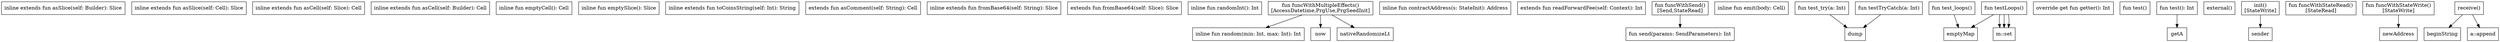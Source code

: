 digraph "CallGraph" {
    node [shape=box];
    node_1 [label="inline extends fun asSlice(self: Builder): Slice"];
    node_2 [label="inline extends fun asSlice(self: Cell): Slice"];
    node_3 [label="inline extends fun asCell(self: Slice): Cell"];
    node_4 [label="inline extends fun asCell(self: Builder): Cell"];
    node_5 [label="inline fun emptyCell(): Cell"];
    node_6 [label="inline fun emptySlice(): Slice"];
    node_7 [label="inline extends fun toCoinsString(self: Int): String"];
    node_8 [label="extends fun asComment(self: String): Cell"];
    node_9 [label="inline extends fun fromBase64(self: String): Slice"];
    node_10 [label="extends fun fromBase64(self: Slice): Slice"];
    node_11 [label="inline fun randomInt(): Int"];
    node_12 [label="inline fun random(min: Int, max: Int): Int"];
    node_13 [label="inline fun contractAddress(s: StateInit): Address"];
    node_14 [label="extends fun readForwardFee(self: Context): Int"];
    node_15 [label="fun send(params: SendParameters): Int"];
    node_16 [label="inline fun emit(body: Cell)"];
    node_17 [label="fun test_try(a: Int)"];
    node_18 [label="fun test_loops()"];
    node_19 [label="fun testTryCatch(a: Int)"];
    node_20 [label="fun testLoops()"];
    node_21 [label="override get fun getter(): Int"];
    node_22 [label="fun test()"];
    node_23 [label="fun test(): Int"];
    node_24 [label="external()"];
    node_25 [label="init()
[StateWrite]"];
    node_26 [label="fun funcWithSend()
[Send,StateRead]"];
    node_27 [label="fun funcWithStateRead()
[StateRead]"];
    node_28 [label="fun funcWithStateWrite()
[StateWrite]"];
    node_29 [label="fun funcWithMultipleEffects()
[AccessDatetime,PrgUse,PrgSeedInit]"];
    node_30 [label="receive()"];
    node_31 [label="dump"];
    node_32 [label="emptyMap"];
    node_33 [label="m::set"];
    node_34 [label="getA"];
    node_35 [label="sender"];
    node_36 [label="newAddress"];
    node_37 [label="now"];
    node_38 [label="nativeRandomizeLt"];
    node_39 [label="beginString"];
    node_40 [label="a::append"];
    node_17 -> node_31;
    node_18 -> node_32;
    node_19 -> node_31;
    node_20 -> node_32;
    node_20 -> node_33;
    node_20 -> node_33;
    node_20 -> node_33;
    node_23 -> node_34;
    node_25 -> node_35;
    node_26 -> node_15;
    node_28 -> node_36;
    node_29 -> node_37;
    node_29 -> node_12;
    node_29 -> node_38;
    node_30 -> node_39;
    node_30 -> node_40;
}
